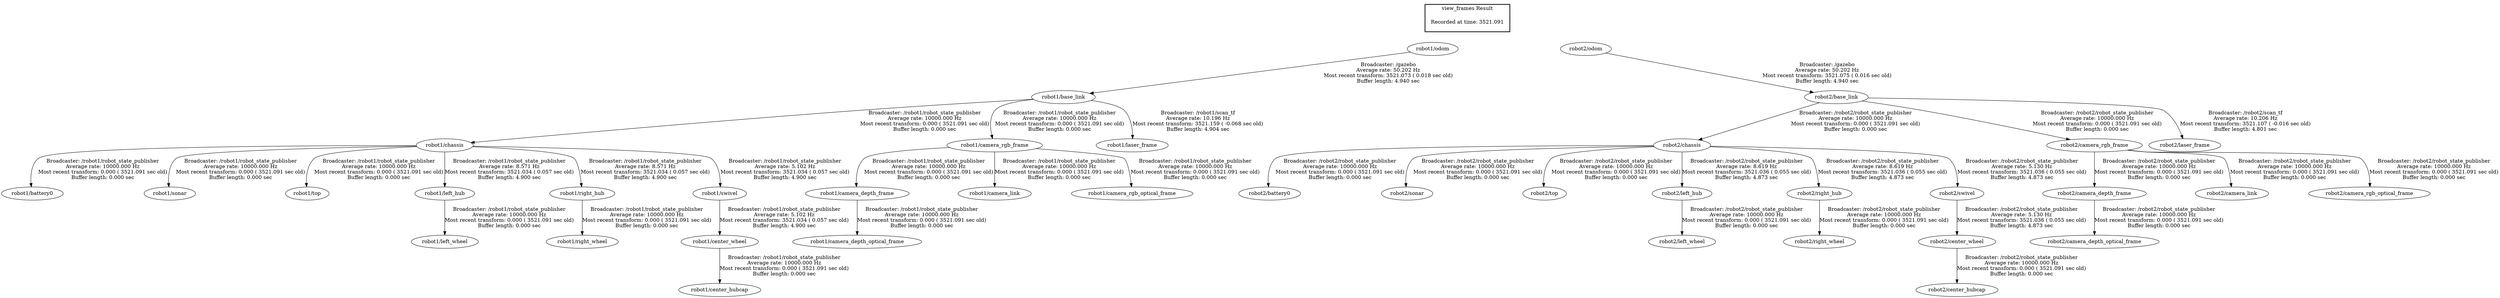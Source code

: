 digraph G {
"robot1/base_link" -> "robot1/chassis"[label="Broadcaster: /robot1/robot_state_publisher\nAverage rate: 10000.000 Hz\nMost recent transform: 0.000 ( 3521.091 sec old)\nBuffer length: 0.000 sec\n"];
"robot1/odom" -> "robot1/base_link"[label="Broadcaster: /gazebo\nAverage rate: 50.202 Hz\nMost recent transform: 3521.073 ( 0.018 sec old)\nBuffer length: 4.940 sec\n"];
"robot1/camera_rgb_frame" -> "robot1/camera_depth_frame"[label="Broadcaster: /robot1/robot_state_publisher\nAverage rate: 10000.000 Hz\nMost recent transform: 0.000 ( 3521.091 sec old)\nBuffer length: 0.000 sec\n"];
"robot1/base_link" -> "robot1/camera_rgb_frame"[label="Broadcaster: /robot1/robot_state_publisher\nAverage rate: 10000.000 Hz\nMost recent transform: 0.000 ( 3521.091 sec old)\nBuffer length: 0.000 sec\n"];
"robot1/camera_depth_frame" -> "robot1/camera_depth_optical_frame"[label="Broadcaster: /robot1/robot_state_publisher\nAverage rate: 10000.000 Hz\nMost recent transform: 0.000 ( 3521.091 sec old)\nBuffer length: 0.000 sec\n"];
"robot1/camera_rgb_frame" -> "robot1/camera_link"[label="Broadcaster: /robot1/robot_state_publisher\nAverage rate: 10000.000 Hz\nMost recent transform: 0.000 ( 3521.091 sec old)\nBuffer length: 0.000 sec\n"];
"robot1/camera_rgb_frame" -> "robot1/camera_rgb_optical_frame"[label="Broadcaster: /robot1/robot_state_publisher\nAverage rate: 10000.000 Hz\nMost recent transform: 0.000 ( 3521.091 sec old)\nBuffer length: 0.000 sec\n"];
"robot1/chassis" -> "robot1/battery0"[label="Broadcaster: /robot1/robot_state_publisher\nAverage rate: 10000.000 Hz\nMost recent transform: 0.000 ( 3521.091 sec old)\nBuffer length: 0.000 sec\n"];
"robot1/chassis" -> "robot1/sonar"[label="Broadcaster: /robot1/robot_state_publisher\nAverage rate: 10000.000 Hz\nMost recent transform: 0.000 ( 3521.091 sec old)\nBuffer length: 0.000 sec\n"];
"robot1/chassis" -> "robot1/top"[label="Broadcaster: /robot1/robot_state_publisher\nAverage rate: 10000.000 Hz\nMost recent transform: 0.000 ( 3521.091 sec old)\nBuffer length: 0.000 sec\n"];
"robot1/left_hub" -> "robot1/left_wheel"[label="Broadcaster: /robot1/robot_state_publisher\nAverage rate: 10000.000 Hz\nMost recent transform: 0.000 ( 3521.091 sec old)\nBuffer length: 0.000 sec\n"];
"robot1/chassis" -> "robot1/left_hub"[label="Broadcaster: /robot1/robot_state_publisher\nAverage rate: 8.571 Hz\nMost recent transform: 3521.034 ( 0.057 sec old)\nBuffer length: 4.900 sec\n"];
"robot1/right_hub" -> "robot1/right_wheel"[label="Broadcaster: /robot1/robot_state_publisher\nAverage rate: 10000.000 Hz\nMost recent transform: 0.000 ( 3521.091 sec old)\nBuffer length: 0.000 sec\n"];
"robot1/chassis" -> "robot1/right_hub"[label="Broadcaster: /robot1/robot_state_publisher\nAverage rate: 8.571 Hz\nMost recent transform: 3521.034 ( 0.057 sec old)\nBuffer length: 4.900 sec\n"];
"robot1/center_wheel" -> "robot1/center_hubcap"[label="Broadcaster: /robot1/robot_state_publisher\nAverage rate: 10000.000 Hz\nMost recent transform: 0.000 ( 3521.091 sec old)\nBuffer length: 0.000 sec\n"];
"robot1/swivel" -> "robot1/center_wheel"[label="Broadcaster: /robot1/robot_state_publisher\nAverage rate: 5.102 Hz\nMost recent transform: 3521.034 ( 0.057 sec old)\nBuffer length: 4.900 sec\n"];
"robot2/base_link" -> "robot2/chassis"[label="Broadcaster: /robot2/robot_state_publisher\nAverage rate: 10000.000 Hz\nMost recent transform: 0.000 ( 3521.091 sec old)\nBuffer length: 0.000 sec\n"];
"robot2/odom" -> "robot2/base_link"[label="Broadcaster: /gazebo\nAverage rate: 50.202 Hz\nMost recent transform: 3521.075 ( 0.016 sec old)\nBuffer length: 4.940 sec\n"];
"robot2/camera_rgb_frame" -> "robot2/camera_depth_frame"[label="Broadcaster: /robot2/robot_state_publisher\nAverage rate: 10000.000 Hz\nMost recent transform: 0.000 ( 3521.091 sec old)\nBuffer length: 0.000 sec\n"];
"robot2/base_link" -> "robot2/camera_rgb_frame"[label="Broadcaster: /robot2/robot_state_publisher\nAverage rate: 10000.000 Hz\nMost recent transform: 0.000 ( 3521.091 sec old)\nBuffer length: 0.000 sec\n"];
"robot2/camera_depth_frame" -> "robot2/camera_depth_optical_frame"[label="Broadcaster: /robot2/robot_state_publisher\nAverage rate: 10000.000 Hz\nMost recent transform: 0.000 ( 3521.091 sec old)\nBuffer length: 0.000 sec\n"];
"robot2/camera_rgb_frame" -> "robot2/camera_link"[label="Broadcaster: /robot2/robot_state_publisher\nAverage rate: 10000.000 Hz\nMost recent transform: 0.000 ( 3521.091 sec old)\nBuffer length: 0.000 sec\n"];
"robot2/camera_rgb_frame" -> "robot2/camera_rgb_optical_frame"[label="Broadcaster: /robot2/robot_state_publisher\nAverage rate: 10000.000 Hz\nMost recent transform: 0.000 ( 3521.091 sec old)\nBuffer length: 0.000 sec\n"];
"robot2/chassis" -> "robot2/battery0"[label="Broadcaster: /robot2/robot_state_publisher\nAverage rate: 10000.000 Hz\nMost recent transform: 0.000 ( 3521.091 sec old)\nBuffer length: 0.000 sec\n"];
"robot2/chassis" -> "robot2/sonar"[label="Broadcaster: /robot2/robot_state_publisher\nAverage rate: 10000.000 Hz\nMost recent transform: 0.000 ( 3521.091 sec old)\nBuffer length: 0.000 sec\n"];
"robot2/chassis" -> "robot2/top"[label="Broadcaster: /robot2/robot_state_publisher\nAverage rate: 10000.000 Hz\nMost recent transform: 0.000 ( 3521.091 sec old)\nBuffer length: 0.000 sec\n"];
"robot2/left_hub" -> "robot2/left_wheel"[label="Broadcaster: /robot2/robot_state_publisher\nAverage rate: 10000.000 Hz\nMost recent transform: 0.000 ( 3521.091 sec old)\nBuffer length: 0.000 sec\n"];
"robot2/chassis" -> "robot2/left_hub"[label="Broadcaster: /robot2/robot_state_publisher\nAverage rate: 8.619 Hz\nMost recent transform: 3521.036 ( 0.055 sec old)\nBuffer length: 4.873 sec\n"];
"robot2/right_hub" -> "robot2/right_wheel"[label="Broadcaster: /robot2/robot_state_publisher\nAverage rate: 10000.000 Hz\nMost recent transform: 0.000 ( 3521.091 sec old)\nBuffer length: 0.000 sec\n"];
"robot2/chassis" -> "robot2/right_hub"[label="Broadcaster: /robot2/robot_state_publisher\nAverage rate: 8.619 Hz\nMost recent transform: 3521.036 ( 0.055 sec old)\nBuffer length: 4.873 sec\n"];
"robot2/center_wheel" -> "robot2/center_hubcap"[label="Broadcaster: /robot2/robot_state_publisher\nAverage rate: 10000.000 Hz\nMost recent transform: 0.000 ( 3521.091 sec old)\nBuffer length: 0.000 sec\n"];
"robot2/swivel" -> "robot2/center_wheel"[label="Broadcaster: /robot2/robot_state_publisher\nAverage rate: 5.130 Hz\nMost recent transform: 3521.036 ( 0.055 sec old)\nBuffer length: 4.873 sec\n"];
"robot1/chassis" -> "robot1/swivel"[label="Broadcaster: /robot1/robot_state_publisher\nAverage rate: 5.102 Hz\nMost recent transform: 3521.034 ( 0.057 sec old)\nBuffer length: 4.900 sec\n"];
"robot1/base_link" -> "robot1/laser_frame"[label="Broadcaster: /robot1/scan_tf\nAverage rate: 10.196 Hz\nMost recent transform: 3521.159 ( -0.068 sec old)\nBuffer length: 4.904 sec\n"];
"robot2/chassis" -> "robot2/swivel"[label="Broadcaster: /robot2/robot_state_publisher\nAverage rate: 5.130 Hz\nMost recent transform: 3521.036 ( 0.055 sec old)\nBuffer length: 4.873 sec\n"];
"robot2/base_link" -> "robot2/laser_frame"[label="Broadcaster: /robot2/scan_tf\nAverage rate: 10.206 Hz\nMost recent transform: 3521.107 ( -0.016 sec old)\nBuffer length: 4.801 sec\n"];
edge [style=invis];
 subgraph cluster_legend { style=bold; color=black; label ="view_frames Result";
"Recorded at time: 3521.091"[ shape=plaintext ] ;
 }->"robot1/odom";
edge [style=invis];
 subgraph cluster_legend { style=bold; color=black; label ="view_frames Result";
"Recorded at time: 3521.091"[ shape=plaintext ] ;
 }->"robot2/odom";
}